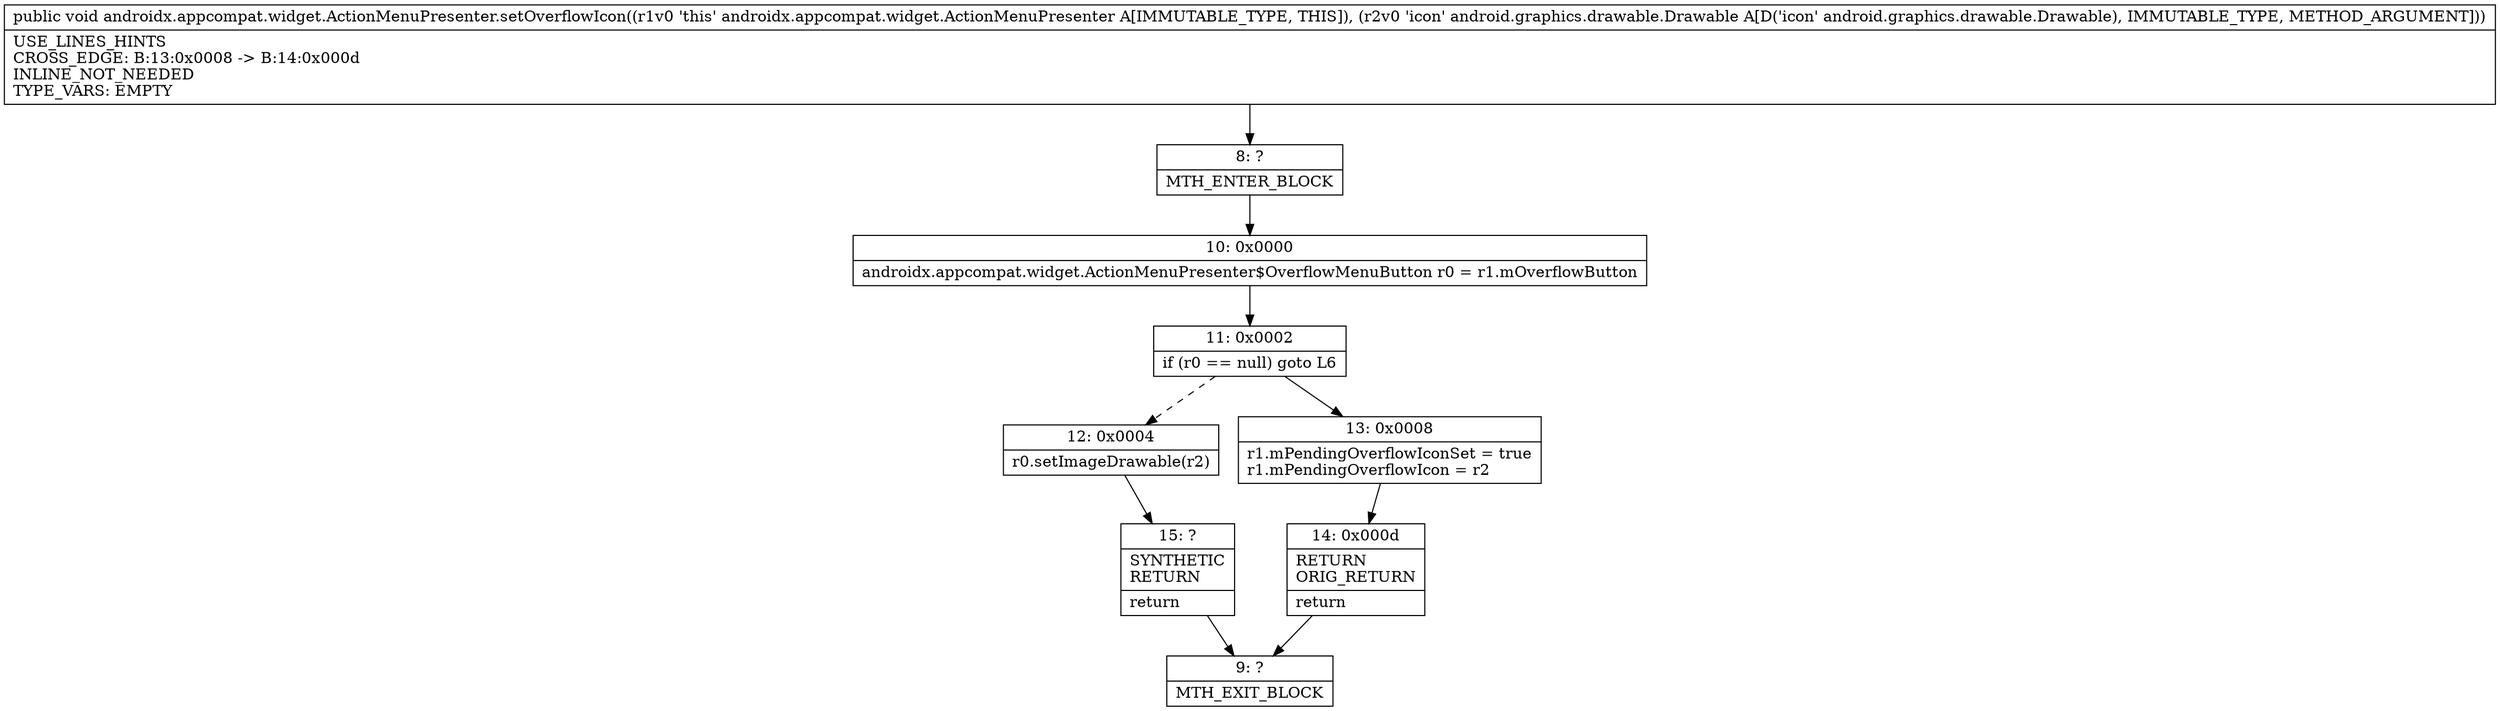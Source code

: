 digraph "CFG forandroidx.appcompat.widget.ActionMenuPresenter.setOverflowIcon(Landroid\/graphics\/drawable\/Drawable;)V" {
Node_8 [shape=record,label="{8\:\ ?|MTH_ENTER_BLOCK\l}"];
Node_10 [shape=record,label="{10\:\ 0x0000|androidx.appcompat.widget.ActionMenuPresenter$OverflowMenuButton r0 = r1.mOverflowButton\l}"];
Node_11 [shape=record,label="{11\:\ 0x0002|if (r0 == null) goto L6\l}"];
Node_12 [shape=record,label="{12\:\ 0x0004|r0.setImageDrawable(r2)\l}"];
Node_15 [shape=record,label="{15\:\ ?|SYNTHETIC\lRETURN\l|return\l}"];
Node_9 [shape=record,label="{9\:\ ?|MTH_EXIT_BLOCK\l}"];
Node_13 [shape=record,label="{13\:\ 0x0008|r1.mPendingOverflowIconSet = true\lr1.mPendingOverflowIcon = r2\l}"];
Node_14 [shape=record,label="{14\:\ 0x000d|RETURN\lORIG_RETURN\l|return\l}"];
MethodNode[shape=record,label="{public void androidx.appcompat.widget.ActionMenuPresenter.setOverflowIcon((r1v0 'this' androidx.appcompat.widget.ActionMenuPresenter A[IMMUTABLE_TYPE, THIS]), (r2v0 'icon' android.graphics.drawable.Drawable A[D('icon' android.graphics.drawable.Drawable), IMMUTABLE_TYPE, METHOD_ARGUMENT]))  | USE_LINES_HINTS\lCROSS_EDGE: B:13:0x0008 \-\> B:14:0x000d\lINLINE_NOT_NEEDED\lTYPE_VARS: EMPTY\l}"];
MethodNode -> Node_8;Node_8 -> Node_10;
Node_10 -> Node_11;
Node_11 -> Node_12[style=dashed];
Node_11 -> Node_13;
Node_12 -> Node_15;
Node_15 -> Node_9;
Node_13 -> Node_14;
Node_14 -> Node_9;
}

